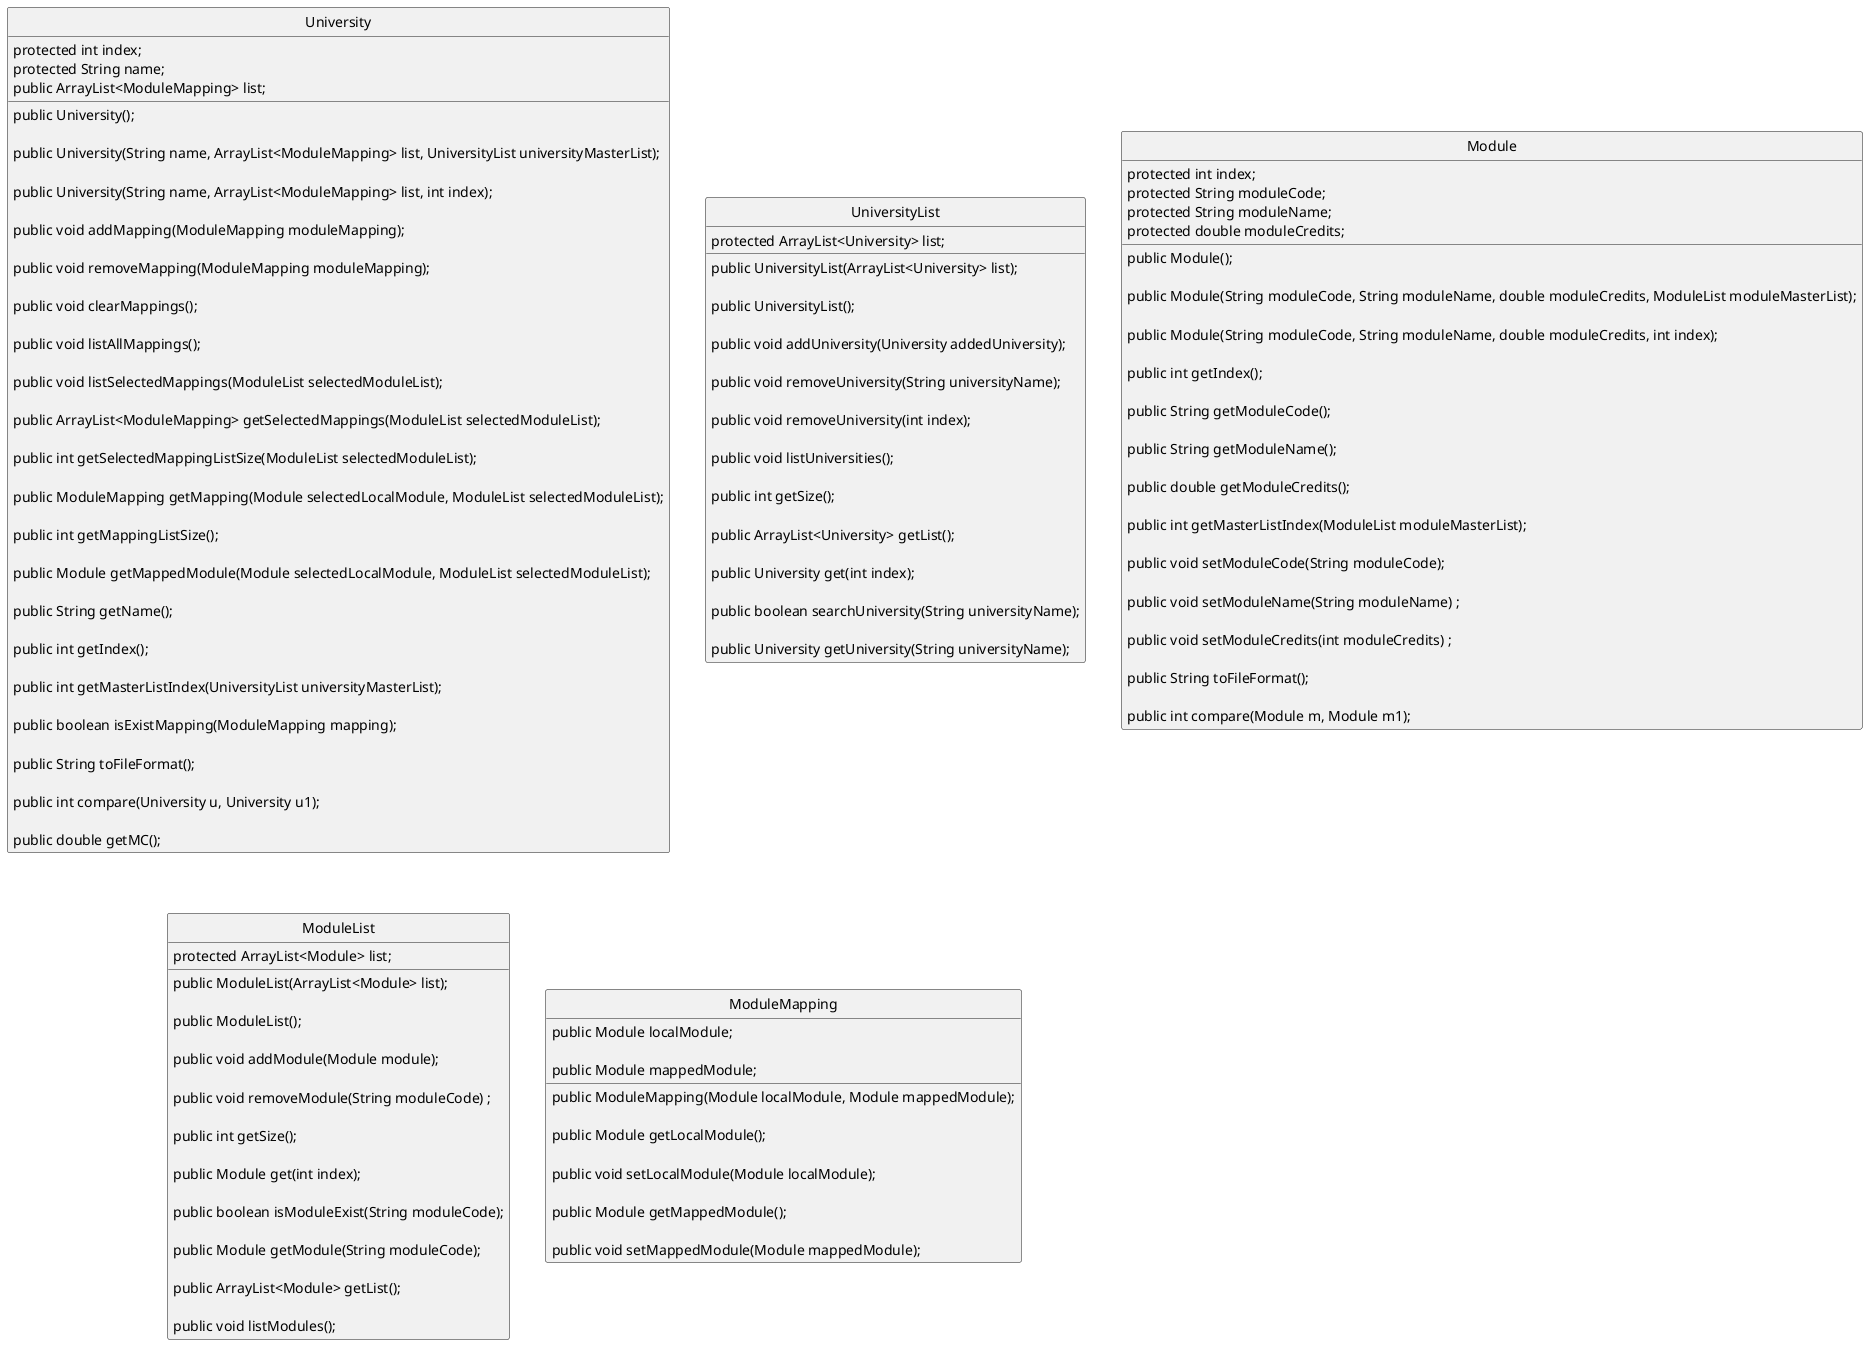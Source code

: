 @startuml

hide circle
skinparam classAttributeIconSize 0

Class University {
    protected int index;
    protected String name;
    public ArrayList<ModuleMapping> list;

    public University();

    public University(String name, ArrayList<ModuleMapping> list, UniversityList universityMasterList);

    public University(String name, ArrayList<ModuleMapping> list, int index);

    public void addMapping(ModuleMapping moduleMapping);

    public void removeMapping(ModuleMapping moduleMapping);

    public void clearMappings();

    public void listAllMappings();

    public void listSelectedMappings(ModuleList selectedModuleList);

    public ArrayList<ModuleMapping> getSelectedMappings(ModuleList selectedModuleList);

    public int getSelectedMappingListSize(ModuleList selectedModuleList);

    public ModuleMapping getMapping(Module selectedLocalModule, ModuleList selectedModuleList);

    public int getMappingListSize();

    public Module getMappedModule(Module selectedLocalModule, ModuleList selectedModuleList);

    public String getName();

    public int getIndex();

    public int getMasterListIndex(UniversityList universityMasterList);

    public boolean isExistMapping(ModuleMapping mapping);

    public String toFileFormat();

    public int compare(University u, University u1);

    public double getMC();
}

Class UniversityList {

    protected ArrayList<University> list;

    public UniversityList(ArrayList<University> list);

    public UniversityList();

    public void addUniversity(University addedUniversity);

    public void removeUniversity(String universityName);

    public void removeUniversity(int index);

    public void listUniversities();

    public int getSize();

    public ArrayList<University> getList();

    public University get(int index);

    public boolean searchUniversity(String universityName);

    public University getUniversity(String universityName);

}

Class Module {
    protected int index;
    protected String moduleCode;
    protected String moduleName;
    protected double moduleCredits;

    public Module();

    public Module(String moduleCode, String moduleName, double moduleCredits, ModuleList moduleMasterList);

    public Module(String moduleCode, String moduleName, double moduleCredits, int index);

    public int getIndex();

    public String getModuleCode();

    public String getModuleName();

    public double getModuleCredits();

    public int getMasterListIndex(ModuleList moduleMasterList);

    public void setModuleCode(String moduleCode);

    public void setModuleName(String moduleName) ;

    public void setModuleCredits(int moduleCredits) ;

    public String toFileFormat();

    public int compare(Module m, Module m1);


}

Class ModuleList {
    protected ArrayList<Module> list;

    public ModuleList(ArrayList<Module> list);

    public ModuleList();

    public void addModule(Module module);

    public void removeModule(String moduleCode) ;

    public int getSize();

    public Module get(int index);

    public boolean isModuleExist(String moduleCode);

    public Module getModule(String moduleCode);

    public ArrayList<Module> getList();

    public void listModules();
}

Class ModuleMapping {
    public Module localModule;

    public Module mappedModule;

    public ModuleMapping(Module localModule, Module mappedModule);

    public Module getLocalModule();

    public void setLocalModule(Module localModule);

    public Module getMappedModule();

    public void setMappedModule(Module mappedModule);


}
@enduml